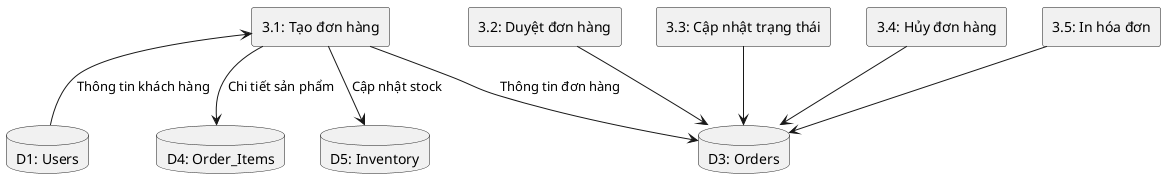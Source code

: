 @startuml
rectangle "3.1: Tạo đơn hàng" as P31
rectangle "3.2: Duyệt đơn hàng" as P32
rectangle "3.3: Cập nhật trạng thái" as P33
rectangle "3.4: Hủy đơn hàng" as P34
rectangle "3.5: In hóa đơn" as P35

database "D1: Users" as D1
database "D3: Orders" as D3
database "D4: Order_Items" as D4
database "D5: Inventory" as D5

P31 --> D3 : Thông tin đơn hàng
P31 --> D4 : Chi tiết sản phẩm
P31 --> D5 : Cập nhật stock
P31 <-- D1 : Thông tin khách hàng

P32 --> D3
P33 --> D3
P34 --> D3
P35 --> D3
@enduml
